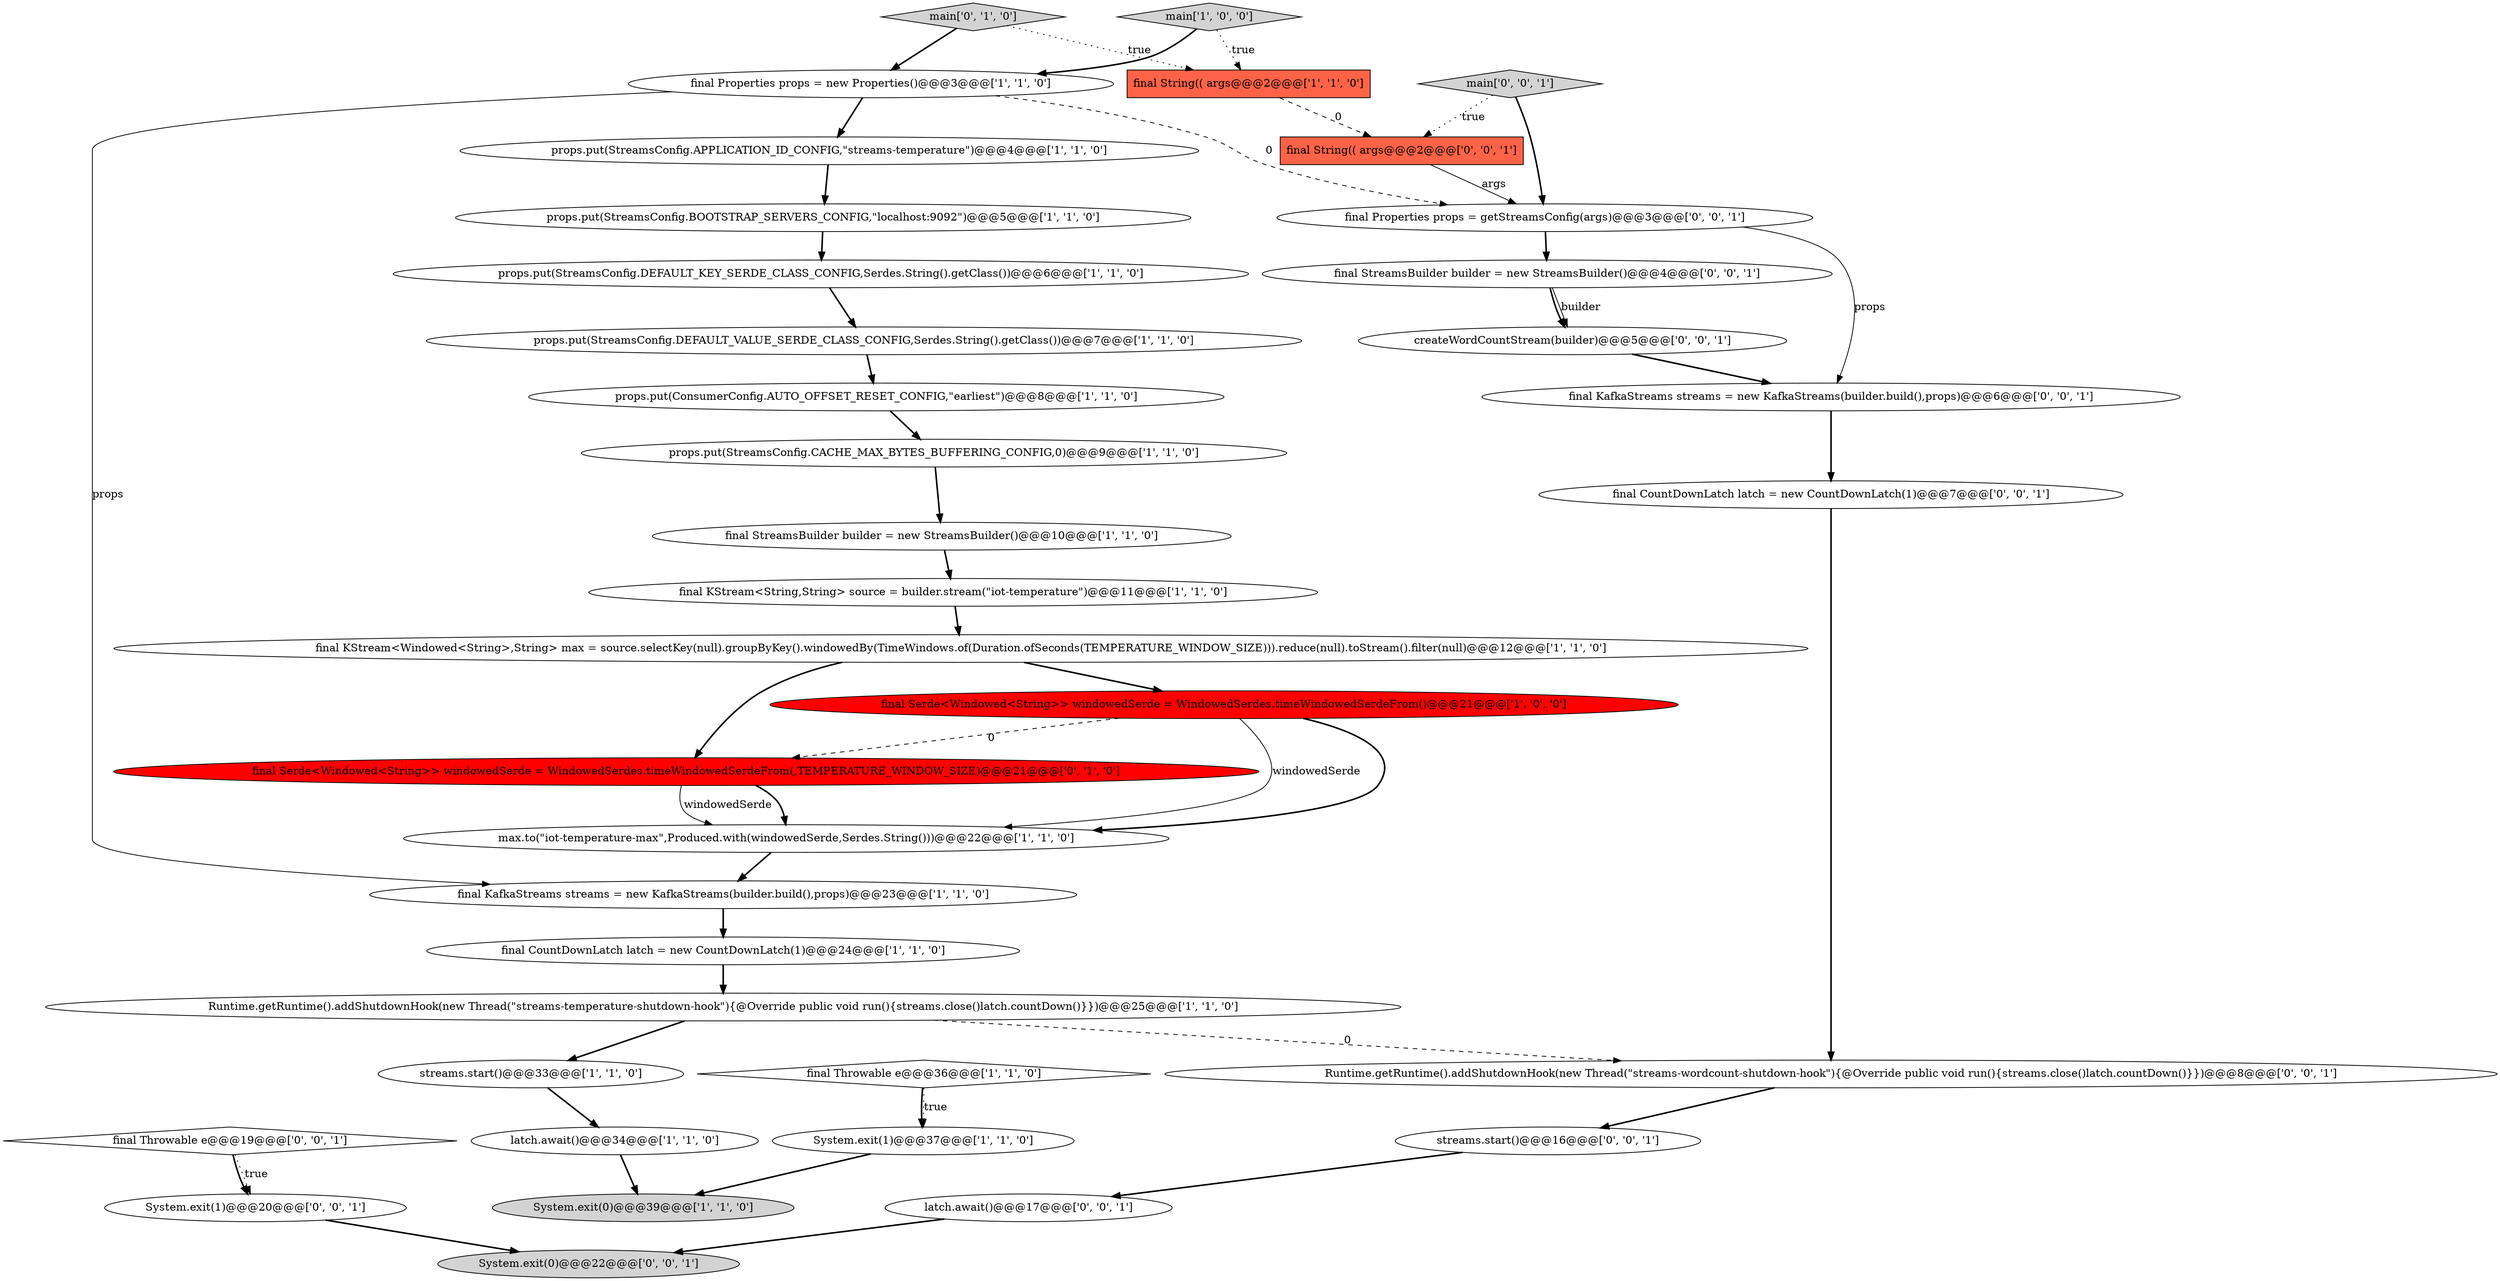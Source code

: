 digraph {
18 [style = filled, label = "final Serde<Windowed<String>> windowedSerde = WindowedSerdes.timeWindowedSerdeFrom()@@@21@@@['1', '0', '0']", fillcolor = red, shape = ellipse image = "AAA1AAABBB1BBB"];
9 [style = filled, label = "props.put(StreamsConfig.DEFAULT_VALUE_SERDE_CLASS_CONFIG,Serdes.String().getClass())@@@7@@@['1', '1', '0']", fillcolor = white, shape = ellipse image = "AAA0AAABBB1BBB"];
19 [style = filled, label = "max.to(\"iot-temperature-max\",Produced.with(windowedSerde,Serdes.String()))@@@22@@@['1', '1', '0']", fillcolor = white, shape = ellipse image = "AAA0AAABBB1BBB"];
11 [style = filled, label = "System.exit(1)@@@37@@@['1', '1', '0']", fillcolor = white, shape = ellipse image = "AAA0AAABBB1BBB"];
12 [style = filled, label = "final KStream<Windowed<String>,String> max = source.selectKey(null).groupByKey().windowedBy(TimeWindows.of(Duration.ofSeconds(TEMPERATURE_WINDOW_SIZE))).reduce(null).toStream().filter(null)@@@12@@@['1', '1', '0']", fillcolor = white, shape = ellipse image = "AAA0AAABBB1BBB"];
1 [style = filled, label = "final String(( args@@@2@@@['1', '1', '0']", fillcolor = tomato, shape = box image = "AAA0AAABBB1BBB"];
6 [style = filled, label = "props.put(ConsumerConfig.AUTO_OFFSET_RESET_CONFIG,\"earliest\")@@@8@@@['1', '1', '0']", fillcolor = white, shape = ellipse image = "AAA0AAABBB1BBB"];
20 [style = filled, label = "final KafkaStreams streams = new KafkaStreams(builder.build(),props)@@@23@@@['1', '1', '0']", fillcolor = white, shape = ellipse image = "AAA0AAABBB1BBB"];
33 [style = filled, label = "final StreamsBuilder builder = new StreamsBuilder()@@@4@@@['0', '0', '1']", fillcolor = white, shape = ellipse image = "AAA0AAABBB3BBB"];
25 [style = filled, label = "final String(( args@@@2@@@['0', '0', '1']", fillcolor = tomato, shape = box image = "AAA0AAABBB3BBB"];
28 [style = filled, label = "main['0', '0', '1']", fillcolor = lightgray, shape = diamond image = "AAA0AAABBB3BBB"];
22 [style = filled, label = "final Serde<Windowed<String>> windowedSerde = WindowedSerdes.timeWindowedSerdeFrom(,TEMPERATURE_WINDOW_SIZE)@@@21@@@['0', '1', '0']", fillcolor = red, shape = ellipse image = "AAA1AAABBB2BBB"];
16 [style = filled, label = "final CountDownLatch latch = new CountDownLatch(1)@@@24@@@['1', '1', '0']", fillcolor = white, shape = ellipse image = "AAA0AAABBB1BBB"];
13 [style = filled, label = "props.put(StreamsConfig.DEFAULT_KEY_SERDE_CLASS_CONFIG,Serdes.String().getClass())@@@6@@@['1', '1', '0']", fillcolor = white, shape = ellipse image = "AAA0AAABBB1BBB"];
29 [style = filled, label = "createWordCountStream(builder)@@@5@@@['0', '0', '1']", fillcolor = white, shape = ellipse image = "AAA0AAABBB3BBB"];
36 [style = filled, label = "Runtime.getRuntime().addShutdownHook(new Thread(\"streams-wordcount-shutdown-hook\"){@Override public void run(){streams.close()latch.countDown()}})@@@8@@@['0', '0', '1']", fillcolor = white, shape = ellipse image = "AAA0AAABBB3BBB"];
10 [style = filled, label = "final KStream<String,String> source = builder.stream(\"iot-temperature\")@@@11@@@['1', '1', '0']", fillcolor = white, shape = ellipse image = "AAA0AAABBB1BBB"];
0 [style = filled, label = "props.put(StreamsConfig.BOOTSTRAP_SERVERS_CONFIG,\"localhost:9092\")@@@5@@@['1', '1', '0']", fillcolor = white, shape = ellipse image = "AAA0AAABBB1BBB"];
24 [style = filled, label = "System.exit(0)@@@22@@@['0', '0', '1']", fillcolor = lightgray, shape = ellipse image = "AAA0AAABBB3BBB"];
2 [style = filled, label = "props.put(StreamsConfig.APPLICATION_ID_CONFIG,\"streams-temperature\")@@@4@@@['1', '1', '0']", fillcolor = white, shape = ellipse image = "AAA0AAABBB1BBB"];
26 [style = filled, label = "final KafkaStreams streams = new KafkaStreams(builder.build(),props)@@@6@@@['0', '0', '1']", fillcolor = white, shape = ellipse image = "AAA0AAABBB3BBB"];
8 [style = filled, label = "final Throwable e@@@36@@@['1', '1', '0']", fillcolor = white, shape = diamond image = "AAA0AAABBB1BBB"];
35 [style = filled, label = "latch.await()@@@17@@@['0', '0', '1']", fillcolor = white, shape = ellipse image = "AAA0AAABBB3BBB"];
34 [style = filled, label = "final CountDownLatch latch = new CountDownLatch(1)@@@7@@@['0', '0', '1']", fillcolor = white, shape = ellipse image = "AAA0AAABBB3BBB"];
21 [style = filled, label = "System.exit(0)@@@39@@@['1', '1', '0']", fillcolor = lightgray, shape = ellipse image = "AAA0AAABBB1BBB"];
7 [style = filled, label = "props.put(StreamsConfig.CACHE_MAX_BYTES_BUFFERING_CONFIG,0)@@@9@@@['1', '1', '0']", fillcolor = white, shape = ellipse image = "AAA0AAABBB1BBB"];
4 [style = filled, label = "Runtime.getRuntime().addShutdownHook(new Thread(\"streams-temperature-shutdown-hook\"){@Override public void run(){streams.close()latch.countDown()}})@@@25@@@['1', '1', '0']", fillcolor = white, shape = ellipse image = "AAA0AAABBB1BBB"];
32 [style = filled, label = "final Throwable e@@@19@@@['0', '0', '1']", fillcolor = white, shape = diamond image = "AAA0AAABBB3BBB"];
17 [style = filled, label = "latch.await()@@@34@@@['1', '1', '0']", fillcolor = white, shape = ellipse image = "AAA0AAABBB1BBB"];
14 [style = filled, label = "final Properties props = new Properties()@@@3@@@['1', '1', '0']", fillcolor = white, shape = ellipse image = "AAA0AAABBB1BBB"];
23 [style = filled, label = "main['0', '1', '0']", fillcolor = lightgray, shape = diamond image = "AAA0AAABBB2BBB"];
3 [style = filled, label = "streams.start()@@@33@@@['1', '1', '0']", fillcolor = white, shape = ellipse image = "AAA0AAABBB1BBB"];
30 [style = filled, label = "streams.start()@@@16@@@['0', '0', '1']", fillcolor = white, shape = ellipse image = "AAA0AAABBB3BBB"];
5 [style = filled, label = "main['1', '0', '0']", fillcolor = lightgray, shape = diamond image = "AAA0AAABBB1BBB"];
31 [style = filled, label = "final Properties props = getStreamsConfig(args)@@@3@@@['0', '0', '1']", fillcolor = white, shape = ellipse image = "AAA0AAABBB3BBB"];
27 [style = filled, label = "System.exit(1)@@@20@@@['0', '0', '1']", fillcolor = white, shape = ellipse image = "AAA0AAABBB3BBB"];
15 [style = filled, label = "final StreamsBuilder builder = new StreamsBuilder()@@@10@@@['1', '1', '0']", fillcolor = white, shape = ellipse image = "AAA0AAABBB1BBB"];
4->3 [style = bold, label=""];
15->10 [style = bold, label=""];
14->20 [style = solid, label="props"];
0->13 [style = bold, label=""];
22->19 [style = bold, label=""];
18->22 [style = dashed, label="0"];
19->20 [style = bold, label=""];
28->31 [style = bold, label=""];
11->21 [style = bold, label=""];
26->34 [style = bold, label=""];
5->1 [style = dotted, label="true"];
28->25 [style = dotted, label="true"];
18->19 [style = bold, label=""];
32->27 [style = bold, label=""];
18->19 [style = solid, label="windowedSerde"];
5->14 [style = bold, label=""];
9->6 [style = bold, label=""];
35->24 [style = bold, label=""];
29->26 [style = bold, label=""];
33->29 [style = bold, label=""];
23->14 [style = bold, label=""];
33->29 [style = solid, label="builder"];
36->30 [style = bold, label=""];
22->19 [style = solid, label="windowedSerde"];
32->27 [style = dotted, label="true"];
2->0 [style = bold, label=""];
23->1 [style = dotted, label="true"];
20->16 [style = bold, label=""];
30->35 [style = bold, label=""];
4->36 [style = dashed, label="0"];
10->12 [style = bold, label=""];
31->33 [style = bold, label=""];
31->26 [style = solid, label="props"];
34->36 [style = bold, label=""];
12->18 [style = bold, label=""];
25->31 [style = solid, label="args"];
8->11 [style = dotted, label="true"];
7->15 [style = bold, label=""];
3->17 [style = bold, label=""];
27->24 [style = bold, label=""];
14->2 [style = bold, label=""];
13->9 [style = bold, label=""];
16->4 [style = bold, label=""];
6->7 [style = bold, label=""];
1->25 [style = dashed, label="0"];
8->11 [style = bold, label=""];
17->21 [style = bold, label=""];
12->22 [style = bold, label=""];
14->31 [style = dashed, label="0"];
}
